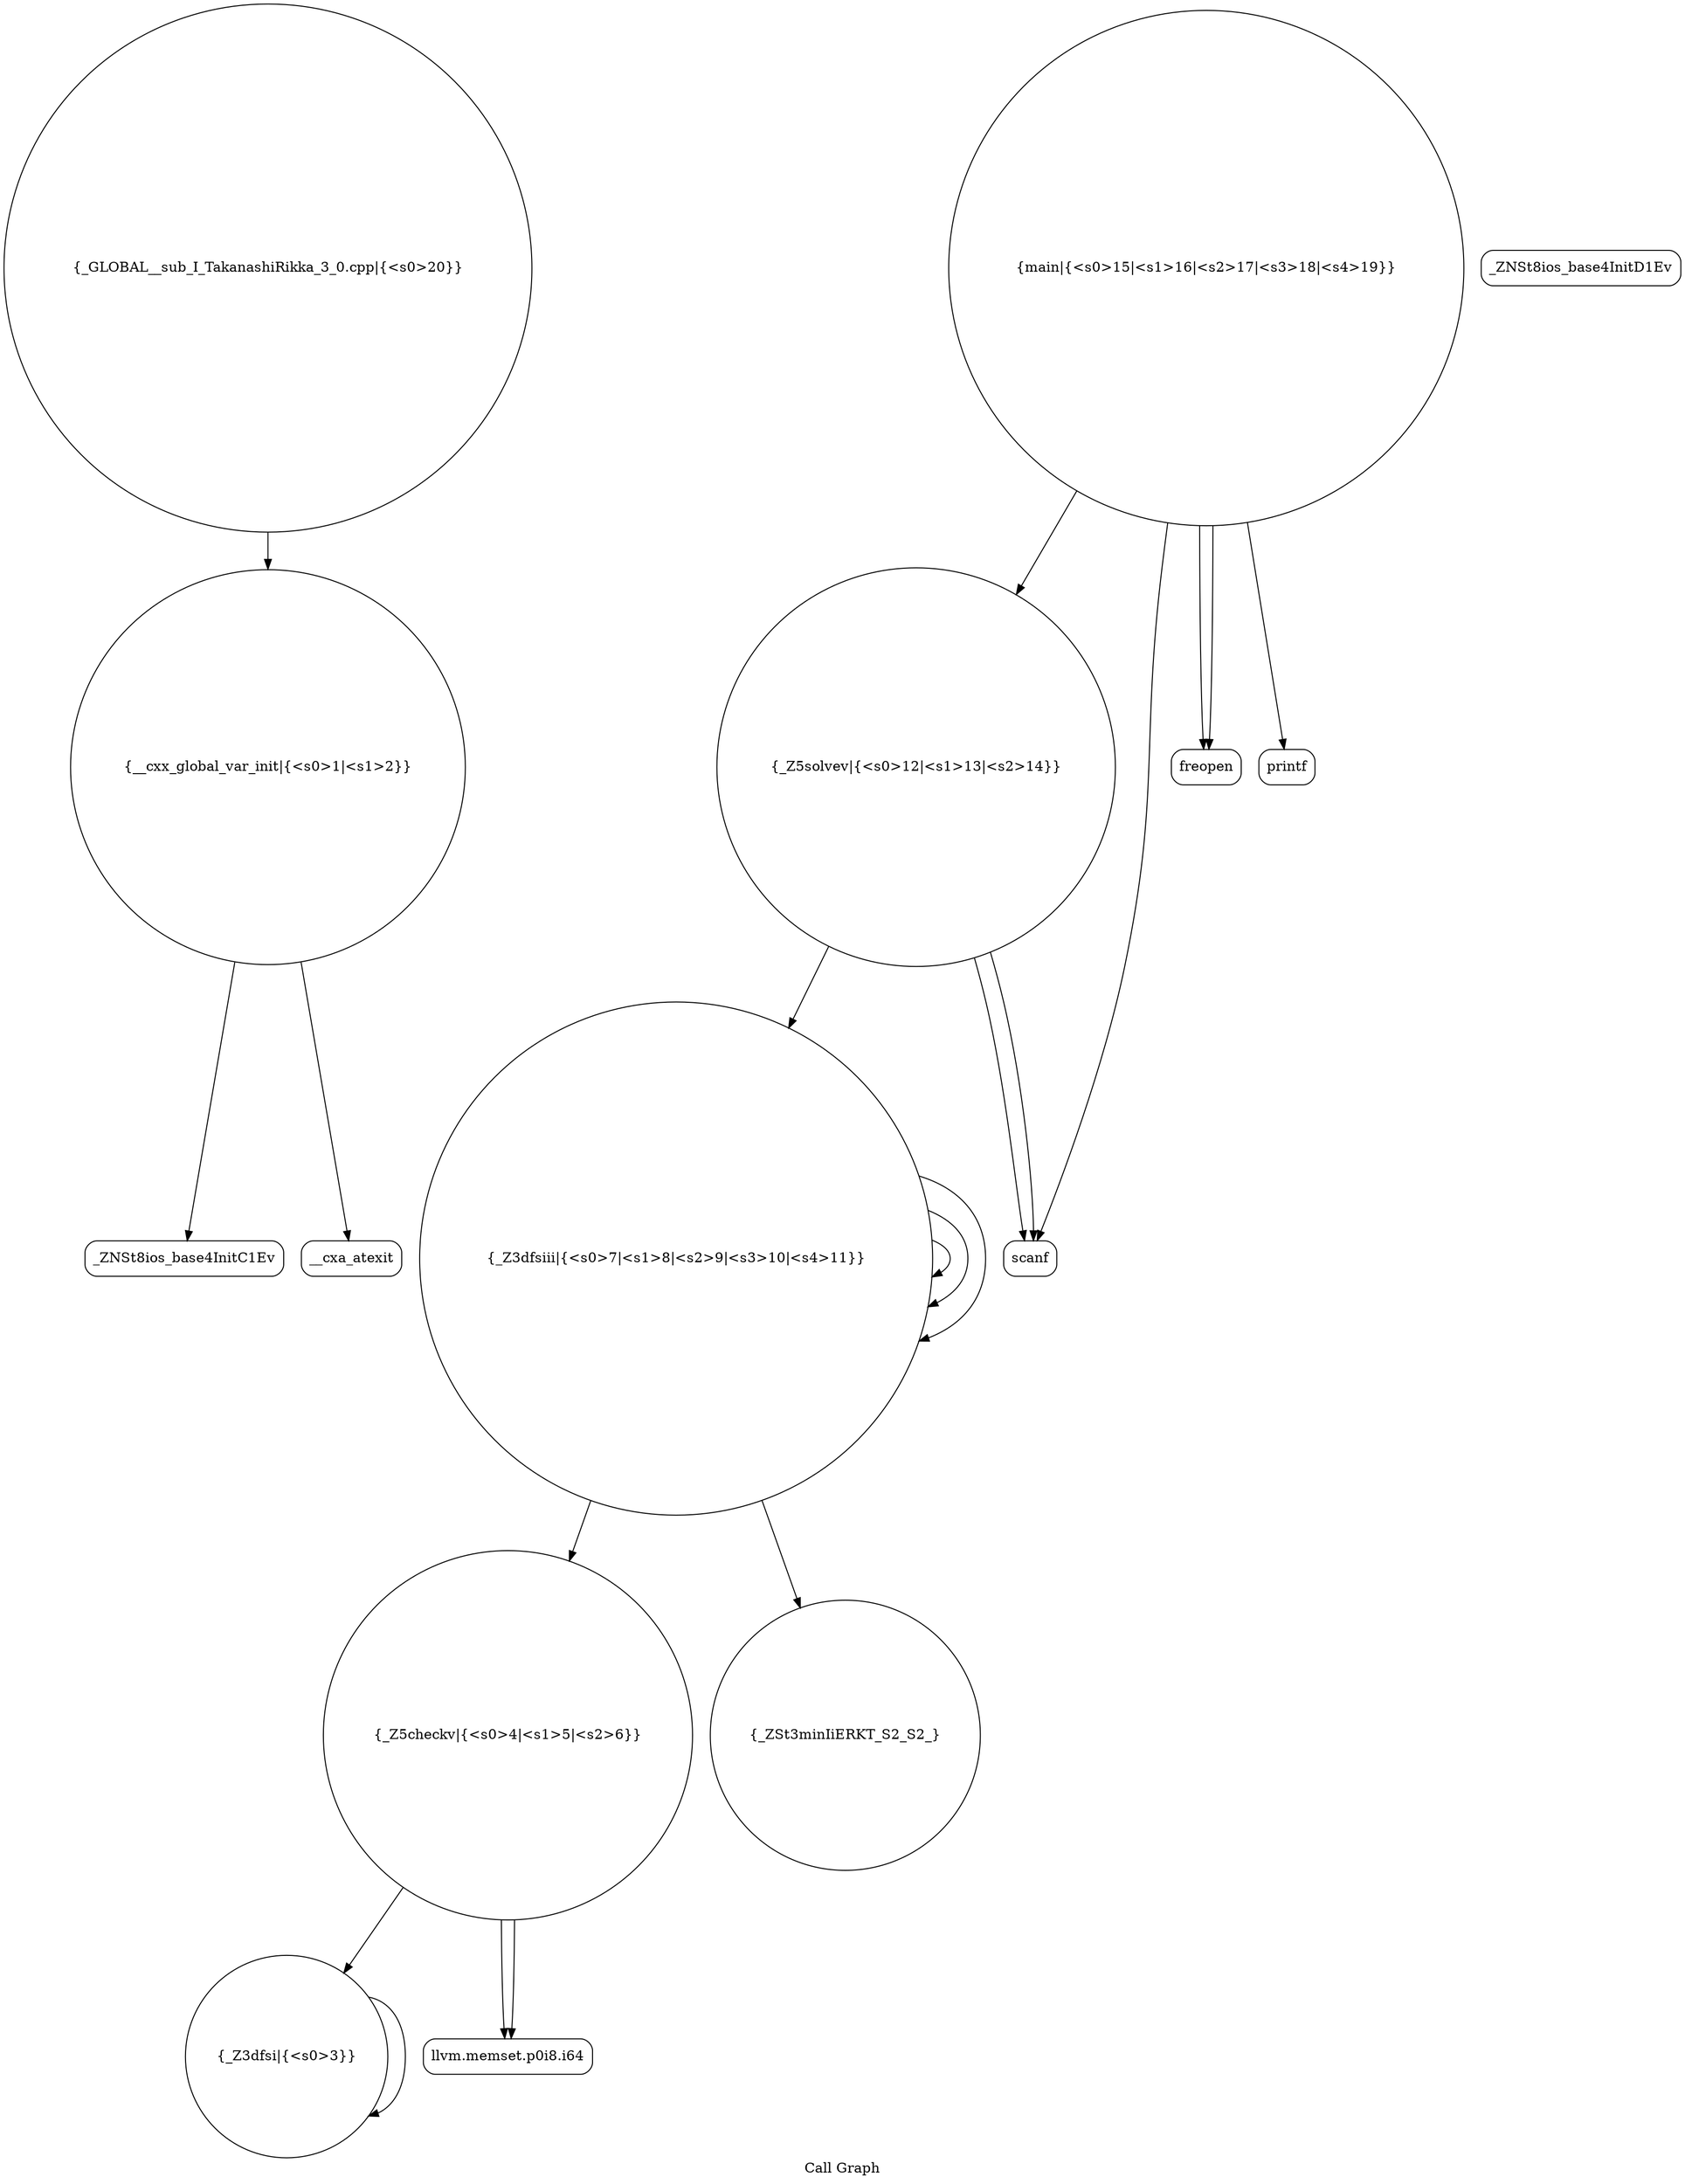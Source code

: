 digraph "Call Graph" {
	label="Call Graph";

	Node0x55a2090f0610 [shape=record,shape=circle,label="{__cxx_global_var_init|{<s0>1|<s1>2}}"];
	Node0x55a2090f0610:s0 -> Node0x55a2090f0aa0[color=black];
	Node0x55a2090f0610:s1 -> Node0x55a2090f0ba0[color=black];
	Node0x55a2090f0da0 [shape=record,shape=circle,label="{_Z3dfsiii|{<s0>7|<s1>8|<s2>9|<s3>10|<s4>11}}"];
	Node0x55a2090f0da0:s0 -> Node0x55a2090f0ca0[color=black];
	Node0x55a2090f0da0:s1 -> Node0x55a2090f0e20[color=black];
	Node0x55a2090f0da0:s2 -> Node0x55a2090f0da0[color=black];
	Node0x55a2090f0da0:s3 -> Node0x55a2090f0da0[color=black];
	Node0x55a2090f0da0:s4 -> Node0x55a2090f0da0[color=black];
	Node0x55a2090f1120 [shape=record,shape=circle,label="{_GLOBAL__sub_I_TakanashiRikka_3_0.cpp|{<s0>20}}"];
	Node0x55a2090f1120:s0 -> Node0x55a2090f0610[color=black];
	Node0x55a2090f0b20 [shape=record,shape=Mrecord,label="{_ZNSt8ios_base4InitD1Ev}"];
	Node0x55a2090f0ea0 [shape=record,shape=circle,label="{_Z5solvev|{<s0>12|<s1>13|<s2>14}}"];
	Node0x55a2090f0ea0:s0 -> Node0x55a2090f0f20[color=black];
	Node0x55a2090f0ea0:s1 -> Node0x55a2090f0f20[color=black];
	Node0x55a2090f0ea0:s2 -> Node0x55a2090f0da0[color=black];
	Node0x55a2090f0c20 [shape=record,shape=circle,label="{_Z3dfsi|{<s0>3}}"];
	Node0x55a2090f0c20:s0 -> Node0x55a2090f0c20[color=black];
	Node0x55a2090f0fa0 [shape=record,shape=circle,label="{main|{<s0>15|<s1>16|<s2>17|<s3>18|<s4>19}}"];
	Node0x55a2090f0fa0:s0 -> Node0x55a2090f1020[color=black];
	Node0x55a2090f0fa0:s1 -> Node0x55a2090f1020[color=black];
	Node0x55a2090f0fa0:s2 -> Node0x55a2090f0f20[color=black];
	Node0x55a2090f0fa0:s3 -> Node0x55a2090f0ea0[color=black];
	Node0x55a2090f0fa0:s4 -> Node0x55a2090f10a0[color=black];
	Node0x55a2090f0d20 [shape=record,shape=Mrecord,label="{llvm.memset.p0i8.i64}"];
	Node0x55a2090f10a0 [shape=record,shape=Mrecord,label="{printf}"];
	Node0x55a2090f0aa0 [shape=record,shape=Mrecord,label="{_ZNSt8ios_base4InitC1Ev}"];
	Node0x55a2090f0e20 [shape=record,shape=circle,label="{_ZSt3minIiERKT_S2_S2_}"];
	Node0x55a2090f0ba0 [shape=record,shape=Mrecord,label="{__cxa_atexit}"];
	Node0x55a2090f0f20 [shape=record,shape=Mrecord,label="{scanf}"];
	Node0x55a2090f0ca0 [shape=record,shape=circle,label="{_Z5checkv|{<s0>4|<s1>5|<s2>6}}"];
	Node0x55a2090f0ca0:s0 -> Node0x55a2090f0d20[color=black];
	Node0x55a2090f0ca0:s1 -> Node0x55a2090f0d20[color=black];
	Node0x55a2090f0ca0:s2 -> Node0x55a2090f0c20[color=black];
	Node0x55a2090f1020 [shape=record,shape=Mrecord,label="{freopen}"];
}
